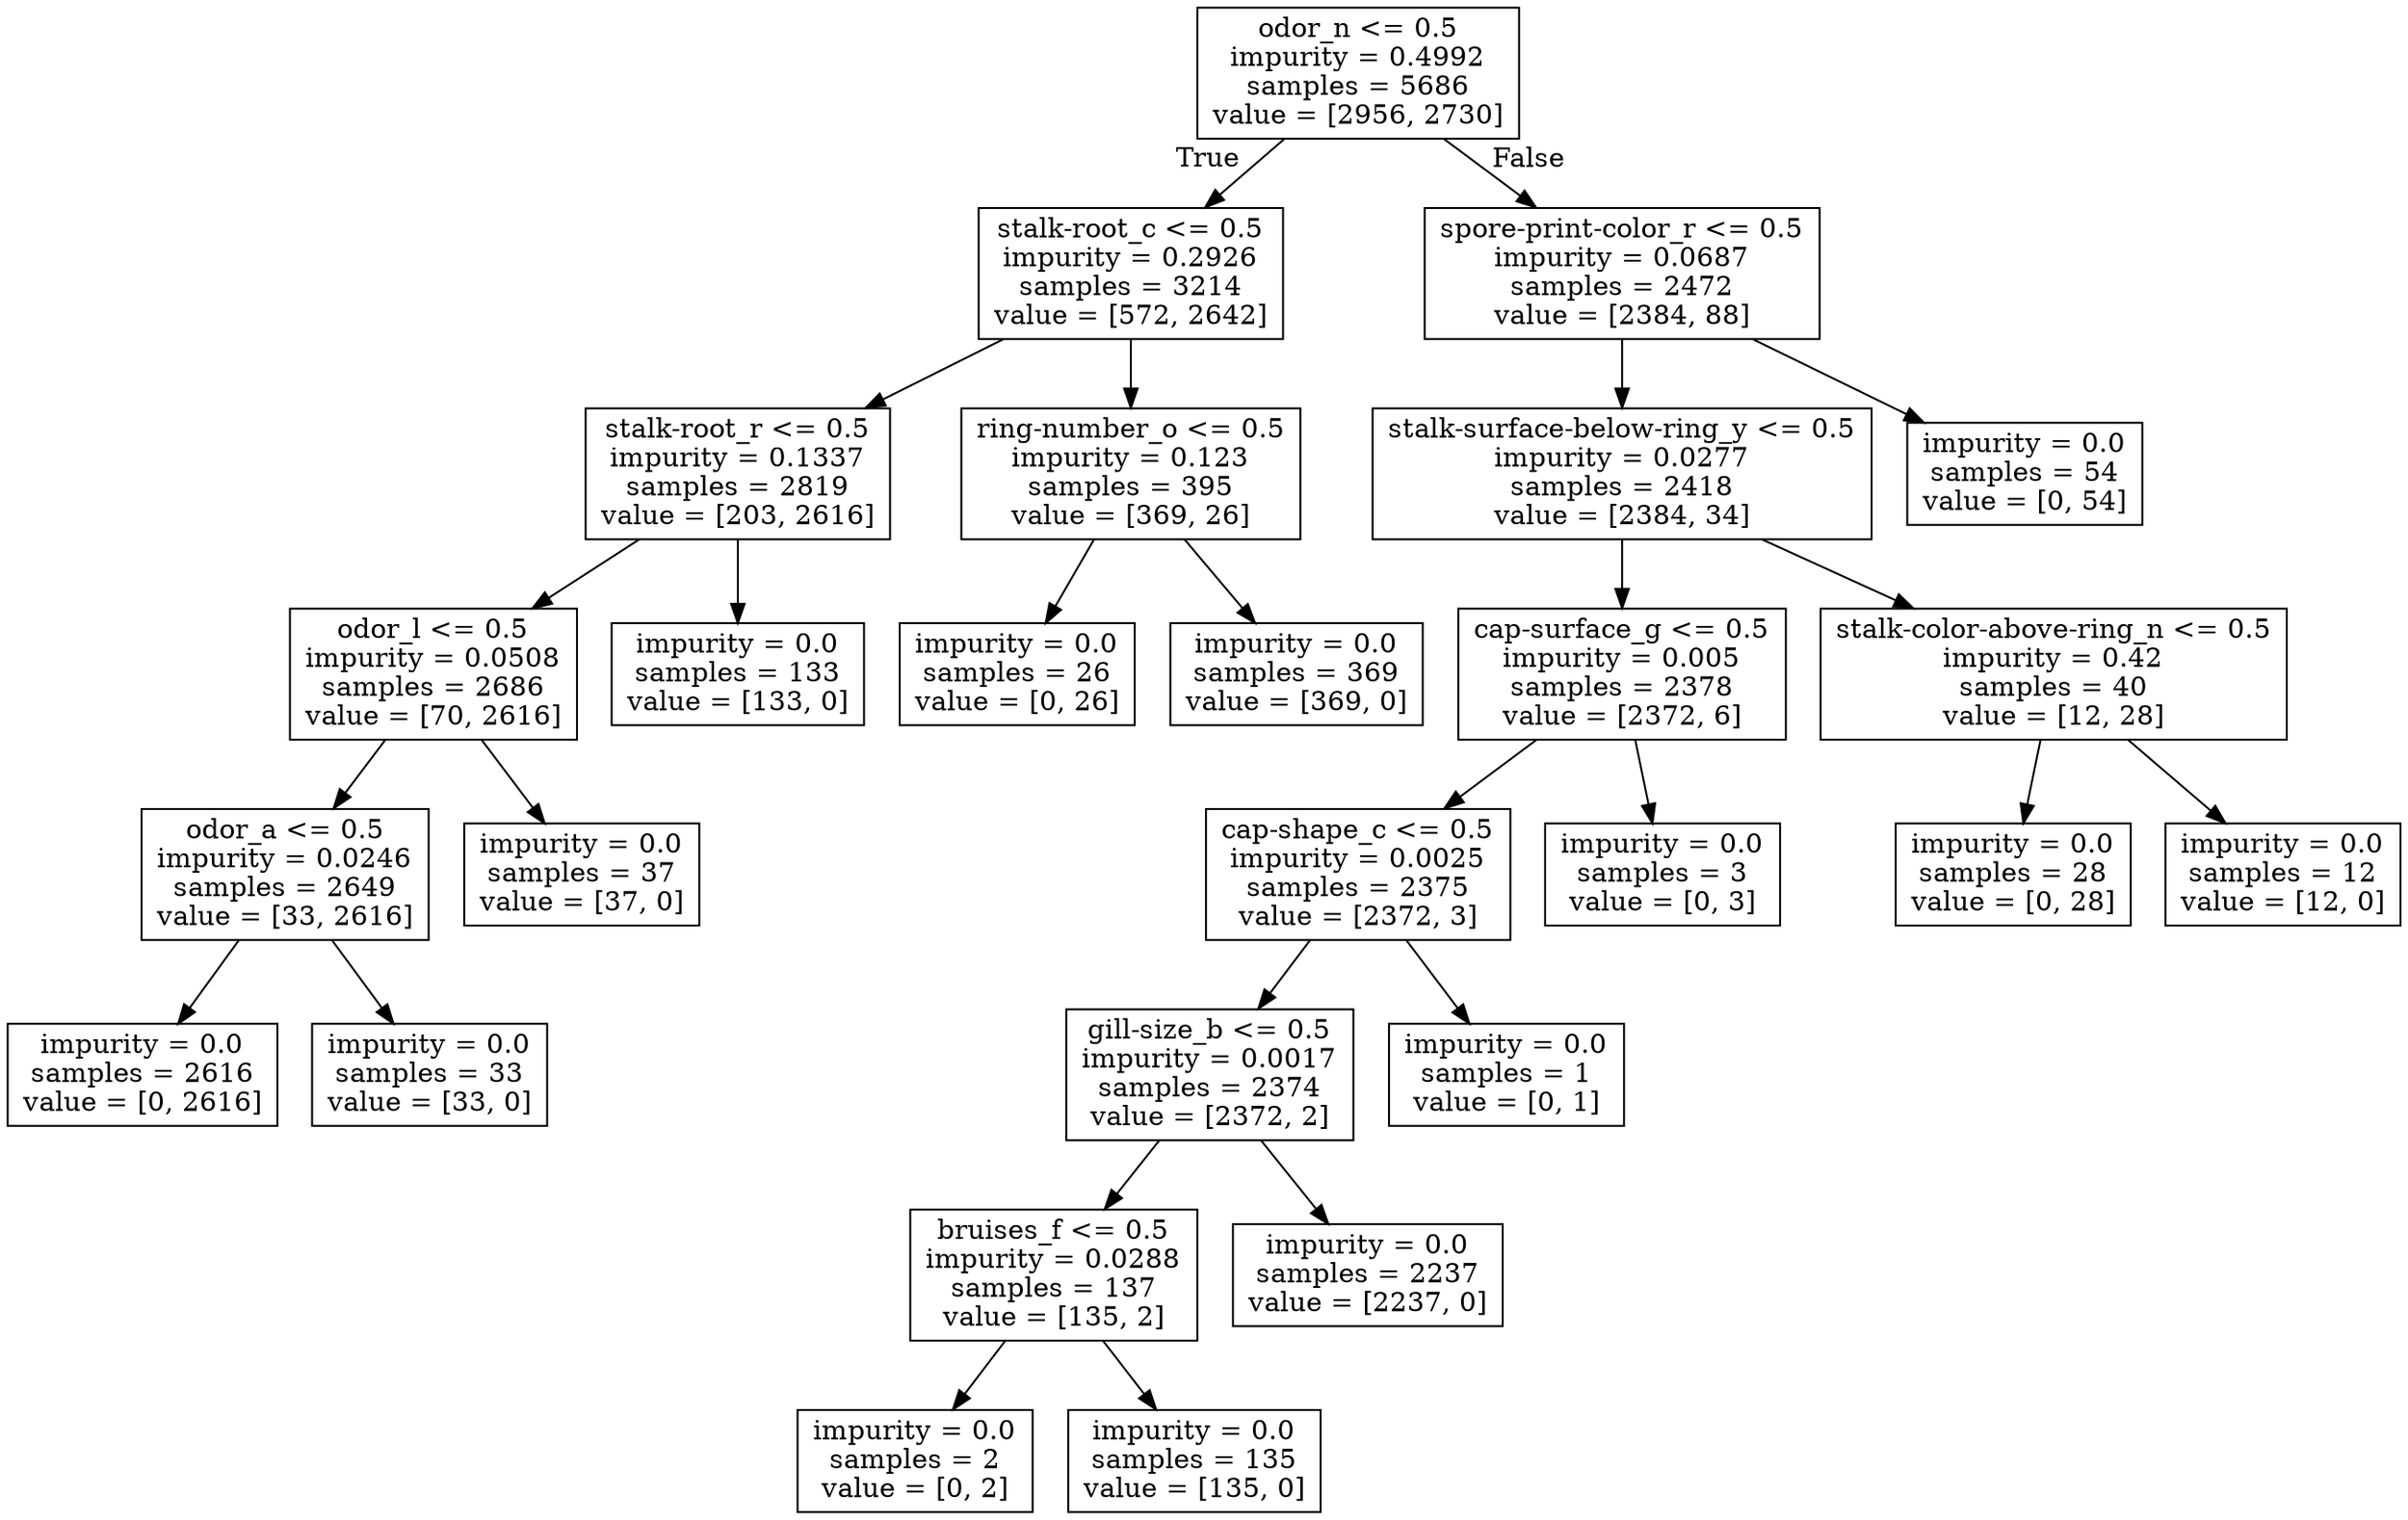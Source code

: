 digraph Tree {
node [shape=box] ;
0 [label="odor_n <= 0.5\nimpurity = 0.4992\nsamples = 5686\nvalue = [2956, 2730]"] ;
1 [label="stalk-root_c <= 0.5\nimpurity = 0.2926\nsamples = 3214\nvalue = [572, 2642]"] ;
0 -> 1 [labeldistance=2.5, labelangle=45, headlabel="True"] ;
2 [label="stalk-root_r <= 0.5\nimpurity = 0.1337\nsamples = 2819\nvalue = [203, 2616]"] ;
1 -> 2 ;
3 [label="odor_l <= 0.5\nimpurity = 0.0508\nsamples = 2686\nvalue = [70, 2616]"] ;
2 -> 3 ;
4 [label="odor_a <= 0.5\nimpurity = 0.0246\nsamples = 2649\nvalue = [33, 2616]"] ;
3 -> 4 ;
5 [label="impurity = 0.0\nsamples = 2616\nvalue = [0, 2616]"] ;
4 -> 5 ;
6 [label="impurity = 0.0\nsamples = 33\nvalue = [33, 0]"] ;
4 -> 6 ;
7 [label="impurity = 0.0\nsamples = 37\nvalue = [37, 0]"] ;
3 -> 7 ;
8 [label="impurity = 0.0\nsamples = 133\nvalue = [133, 0]"] ;
2 -> 8 ;
9 [label="ring-number_o <= 0.5\nimpurity = 0.123\nsamples = 395\nvalue = [369, 26]"] ;
1 -> 9 ;
10 [label="impurity = 0.0\nsamples = 26\nvalue = [0, 26]"] ;
9 -> 10 ;
11 [label="impurity = 0.0\nsamples = 369\nvalue = [369, 0]"] ;
9 -> 11 ;
12 [label="spore-print-color_r <= 0.5\nimpurity = 0.0687\nsamples = 2472\nvalue = [2384, 88]"] ;
0 -> 12 [labeldistance=2.5, labelangle=-45, headlabel="False"] ;
13 [label="stalk-surface-below-ring_y <= 0.5\nimpurity = 0.0277\nsamples = 2418\nvalue = [2384, 34]"] ;
12 -> 13 ;
14 [label="cap-surface_g <= 0.5\nimpurity = 0.005\nsamples = 2378\nvalue = [2372, 6]"] ;
13 -> 14 ;
15 [label="cap-shape_c <= 0.5\nimpurity = 0.0025\nsamples = 2375\nvalue = [2372, 3]"] ;
14 -> 15 ;
16 [label="gill-size_b <= 0.5\nimpurity = 0.0017\nsamples = 2374\nvalue = [2372, 2]"] ;
15 -> 16 ;
17 [label="bruises_f <= 0.5\nimpurity = 0.0288\nsamples = 137\nvalue = [135, 2]"] ;
16 -> 17 ;
18 [label="impurity = 0.0\nsamples = 2\nvalue = [0, 2]"] ;
17 -> 18 ;
19 [label="impurity = 0.0\nsamples = 135\nvalue = [135, 0]"] ;
17 -> 19 ;
20 [label="impurity = 0.0\nsamples = 2237\nvalue = [2237, 0]"] ;
16 -> 20 ;
21 [label="impurity = 0.0\nsamples = 1\nvalue = [0, 1]"] ;
15 -> 21 ;
22 [label="impurity = 0.0\nsamples = 3\nvalue = [0, 3]"] ;
14 -> 22 ;
23 [label="stalk-color-above-ring_n <= 0.5\nimpurity = 0.42\nsamples = 40\nvalue = [12, 28]"] ;
13 -> 23 ;
24 [label="impurity = 0.0\nsamples = 28\nvalue = [0, 28]"] ;
23 -> 24 ;
25 [label="impurity = 0.0\nsamples = 12\nvalue = [12, 0]"] ;
23 -> 25 ;
26 [label="impurity = 0.0\nsamples = 54\nvalue = [0, 54]"] ;
12 -> 26 ;
}